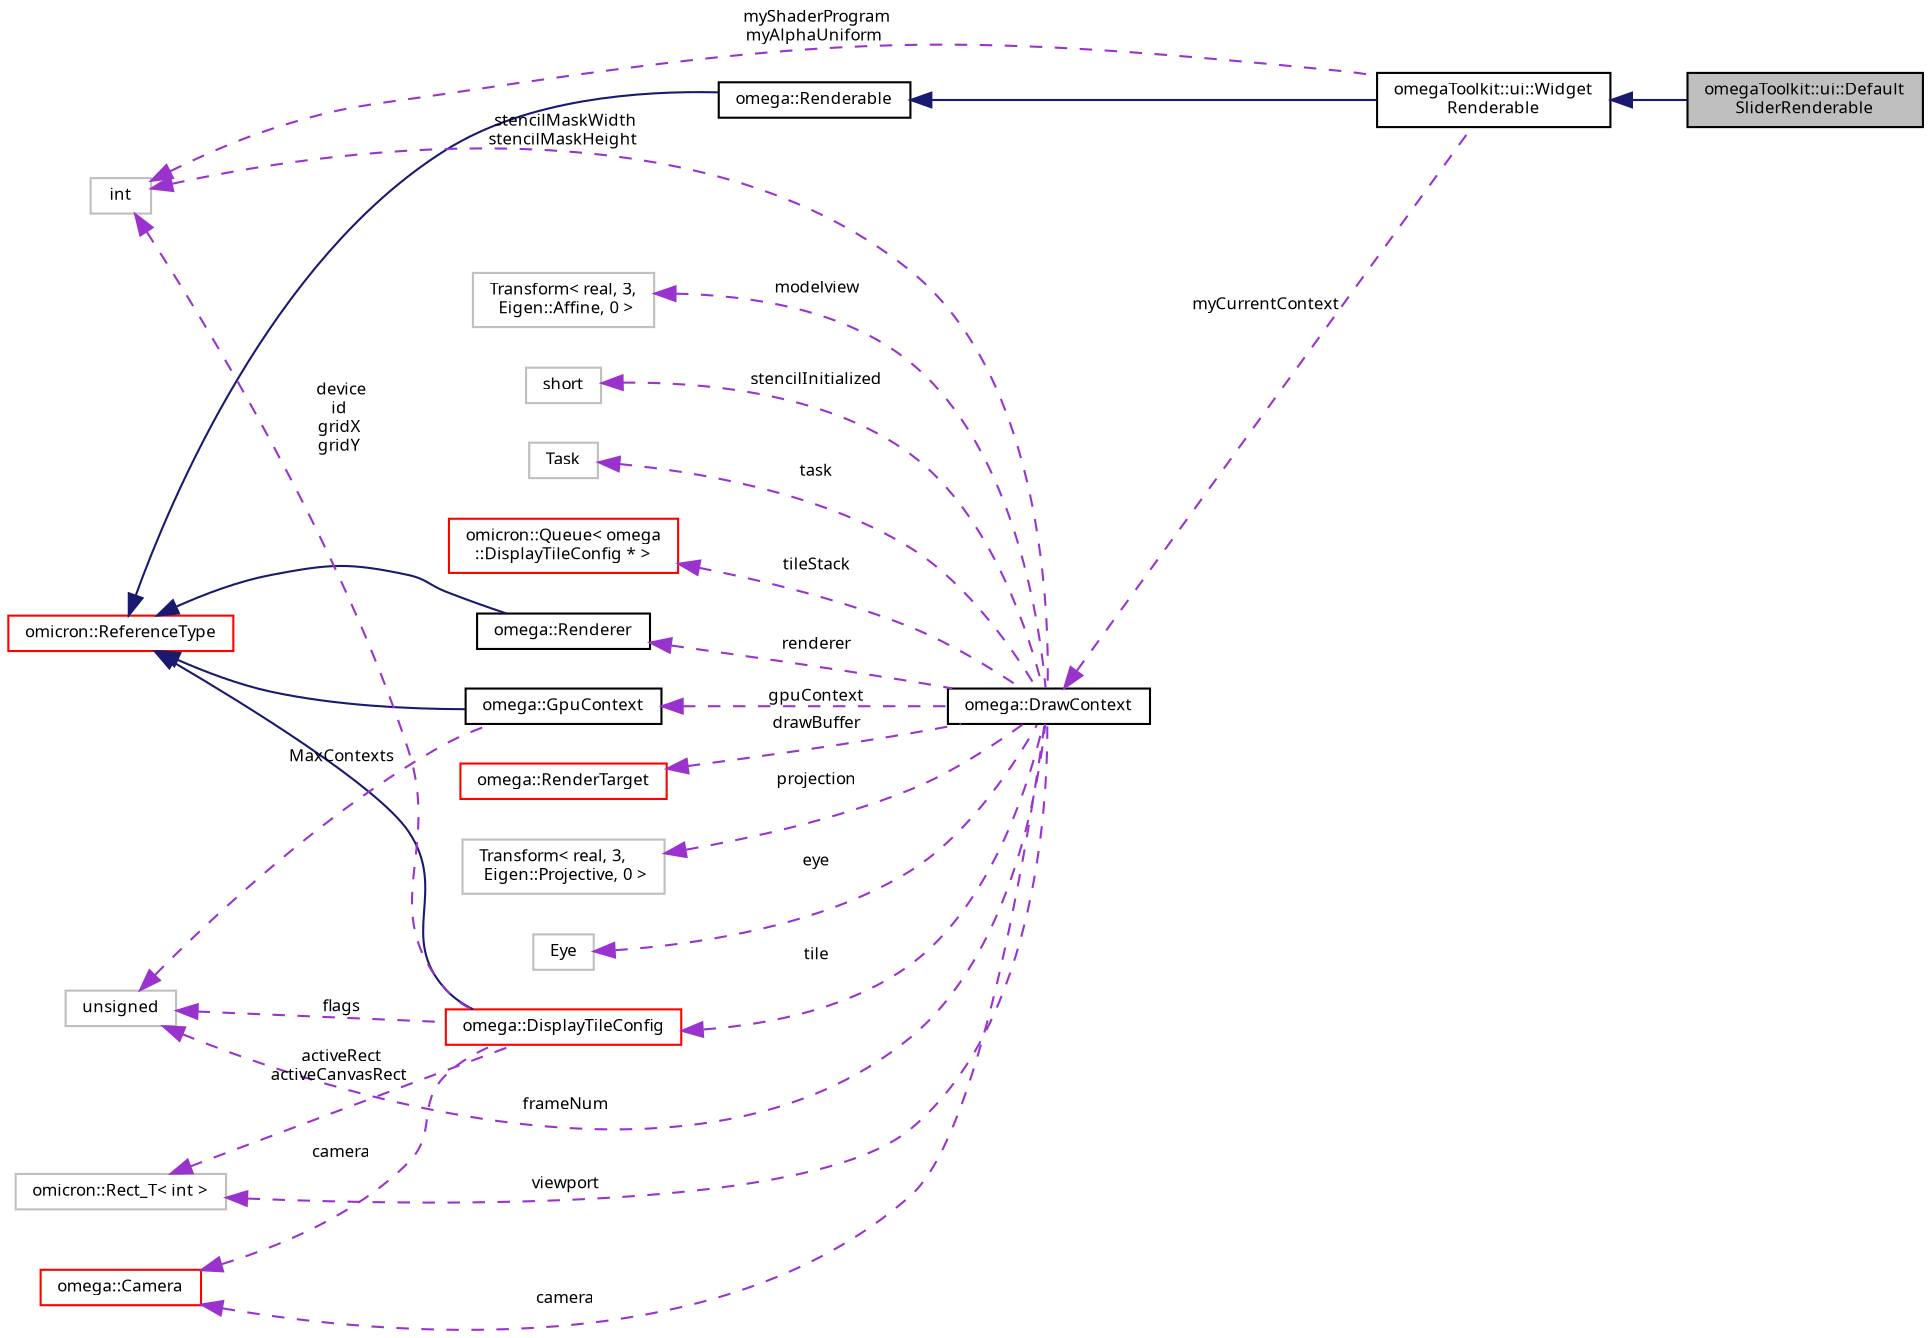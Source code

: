 digraph "omegaToolkit::ui::DefaultSliderRenderable"
{
  bgcolor="transparent";
  edge [fontname="FreeSans.ttf",fontsize="8",labelfontname="FreeSans.ttf",labelfontsize="8"];
  node [fontname="FreeSans.ttf",fontsize="8",shape=record];
  rankdir="LR";
  Node1 [label="omegaToolkit::ui::Default\lSliderRenderable",height=0.2,width=0.4,color="black", fillcolor="grey75", style="filled", fontcolor="black"];
  Node2 -> Node1 [dir="back",color="midnightblue",fontsize="8",style="solid",fontname="FreeSans.ttf"];
  Node2 [label="omegaToolkit::ui::Widget\lRenderable",height=0.2,width=0.4,color="black",URL="$classomega_toolkit_1_1ui_1_1_widget_renderable.html"];
  Node3 -> Node2 [dir="back",color="midnightblue",fontsize="8",style="solid",fontname="FreeSans.ttf"];
  Node3 [label="omega::Renderable",height=0.2,width=0.4,color="black",URL="$classomega_1_1_renderable.html"];
  Node4 -> Node3 [dir="back",color="midnightblue",fontsize="8",style="solid",fontname="FreeSans.ttf"];
  Node4 [label="omicron::ReferenceType",height=0.2,width=0.4,color="red",URL="$classomicron_1_1_reference_type.html",tooltip="Implements a base class for reference-counted types. "];
  Node5 -> Node2 [dir="back",color="darkorchid3",fontsize="8",style="dashed",label=" myCurrentContext" ,fontname="FreeSans.ttf"];
  Node5 [label="omega::DrawContext",height=0.2,width=0.4,color="black",URL="$structomega_1_1_draw_context.html",tooltip="Contains information about the context in which drawing operations take place. "];
  Node6 -> Node5 [dir="back",color="darkorchid3",fontsize="8",style="dashed",label=" drawBuffer" ,fontname="FreeSans.ttf"];
  Node6 [label="omega::RenderTarget",height=0.2,width=0.4,color="red",URL="$classomega_1_1_render_target.html"];
  Node7 -> Node5 [dir="back",color="darkorchid3",fontsize="8",style="dashed",label=" projection" ,fontname="FreeSans.ttf"];
  Node7 [label="Transform\< real, 3,\l Eigen::Projective, 0 \>",height=0.2,width=0.4,color="grey75"];
  Node8 -> Node5 [dir="back",color="darkorchid3",fontsize="8",style="dashed",label=" tile" ,fontname="FreeSans.ttf"];
  Node8 [label="omega::DisplayTileConfig",height=0.2,width=0.4,color="red",URL="$classomega_1_1_display_tile_config.html"];
  Node4 -> Node8 [dir="back",color="midnightblue",fontsize="8",style="solid",fontname="FreeSans.ttf"];
  Node9 -> Node8 [dir="back",color="darkorchid3",fontsize="8",style="dashed",label=" camera" ,fontname="FreeSans.ttf"];
  Node9 [label="omega::Camera",height=0.2,width=0.4,color="red",URL="$classomega_1_1_camera.html",tooltip="The Camera class handles information about a view transformation, head tracking and optional target b..."];
  Node10 -> Node8 [dir="back",color="darkorchid3",fontsize="8",style="dashed",label=" device\nid\ngridX\ngridY" ,fontname="FreeSans.ttf"];
  Node10 [label="int",height=0.2,width=0.4,color="grey75"];
  Node11 -> Node8 [dir="back",color="darkorchid3",fontsize="8",style="dashed",label=" flags" ,fontname="FreeSans.ttf"];
  Node11 [label="unsigned",height=0.2,width=0.4,color="grey75"];
  Node12 -> Node8 [dir="back",color="darkorchid3",fontsize="8",style="dashed",label=" activeRect\nactiveCanvasRect" ,fontname="FreeSans.ttf"];
  Node12 [label="omicron::Rect_T\< int \>",height=0.2,width=0.4,color="grey75"];
  Node13 -> Node5 [dir="back",color="darkorchid3",fontsize="8",style="dashed",label=" modelview" ,fontname="FreeSans.ttf"];
  Node13 [label="Transform\< real, 3,\l Eigen::Affine, 0 \>",height=0.2,width=0.4,color="grey75"];
  Node9 -> Node5 [dir="back",color="darkorchid3",fontsize="8",style="dashed",label=" camera" ,fontname="FreeSans.ttf"];
  Node14 -> Node5 [dir="back",color="darkorchid3",fontsize="8",style="dashed",label=" stencilInitialized" ,fontname="FreeSans.ttf"];
  Node14 [label="short",height=0.2,width=0.4,color="grey75"];
  Node15 -> Node5 [dir="back",color="darkorchid3",fontsize="8",style="dashed",label=" task" ,fontname="FreeSans.ttf"];
  Node15 [label="Task",height=0.2,width=0.4,color="grey75"];
  Node16 -> Node5 [dir="back",color="darkorchid3",fontsize="8",style="dashed",label=" tileStack" ,fontname="FreeSans.ttf"];
  Node16 [label="omicron::Queue\< omega\l::DisplayTileConfig * \>",height=0.2,width=0.4,color="red",URL="$classomicron_1_1_queue.html"];
  Node10 -> Node5 [dir="back",color="darkorchid3",fontsize="8",style="dashed",label=" stencilMaskWidth\nstencilMaskHeight" ,fontname="FreeSans.ttf"];
  Node17 -> Node5 [dir="back",color="darkorchid3",fontsize="8",style="dashed",label=" renderer" ,fontname="FreeSans.ttf"];
  Node17 [label="omega::Renderer",height=0.2,width=0.4,color="black",URL="$classomega_1_1_renderer.html",tooltip="The omegalib renderer is the entry point for all of omegalib rendering code. "];
  Node4 -> Node17 [dir="back",color="midnightblue",fontsize="8",style="solid",fontname="FreeSans.ttf"];
  Node18 -> Node5 [dir="back",color="darkorchid3",fontsize="8",style="dashed",label=" gpuContext" ,fontname="FreeSans.ttf"];
  Node18 [label="omega::GpuContext",height=0.2,width=0.4,color="black",URL="$classomega_1_1_gpu_context.html"];
  Node4 -> Node18 [dir="back",color="midnightblue",fontsize="8",style="solid",fontname="FreeSans.ttf"];
  Node11 -> Node18 [dir="back",color="darkorchid3",fontsize="8",style="dashed",label=" MaxContexts" ,fontname="FreeSans.ttf"];
  Node11 -> Node5 [dir="back",color="darkorchid3",fontsize="8",style="dashed",label=" frameNum" ,fontname="FreeSans.ttf"];
  Node19 -> Node5 [dir="back",color="darkorchid3",fontsize="8",style="dashed",label=" eye" ,fontname="FreeSans.ttf"];
  Node19 [label="Eye",height=0.2,width=0.4,color="grey75"];
  Node12 -> Node5 [dir="back",color="darkorchid3",fontsize="8",style="dashed",label=" viewport" ,fontname="FreeSans.ttf"];
  Node10 -> Node2 [dir="back",color="darkorchid3",fontsize="8",style="dashed",label=" myShaderProgram\nmyAlphaUniform" ,fontname="FreeSans.ttf"];
}
